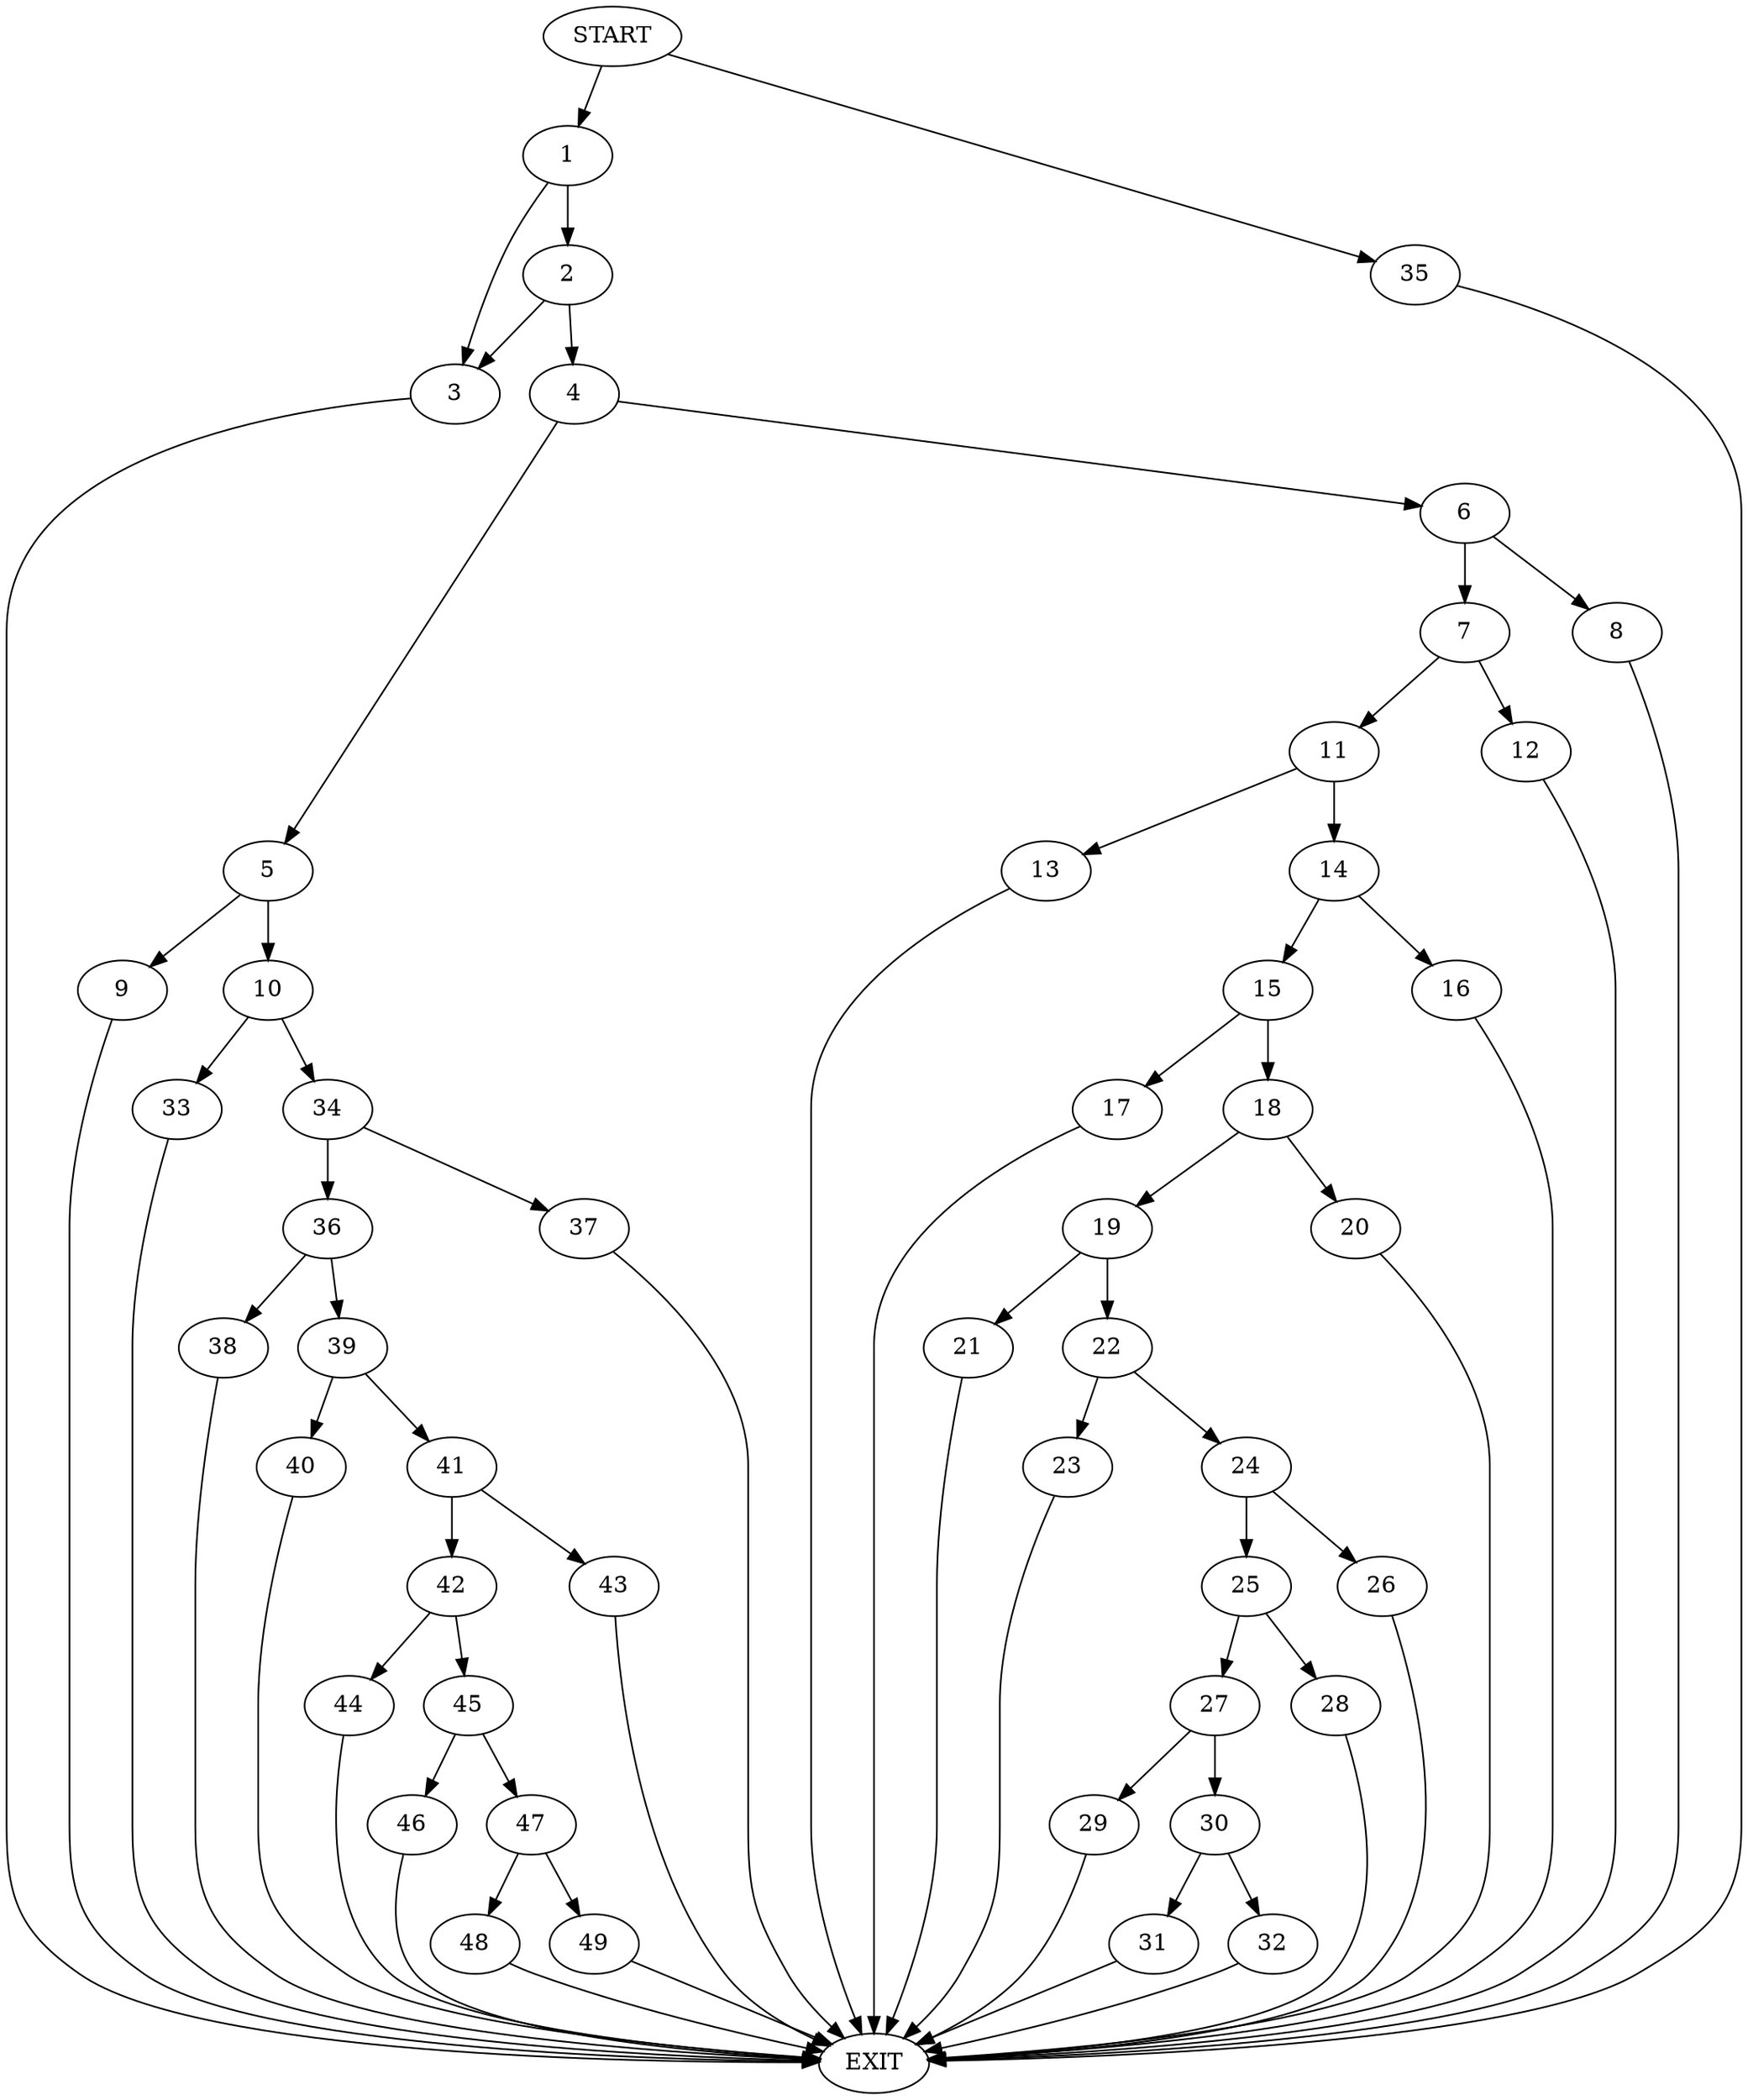 digraph {
0 [label="START"]
50 [label="EXIT"]
0 -> 1
1 -> 2
1 -> 3
3 -> 50
2 -> 4
2 -> 3
4 -> 5
4 -> 6
6 -> 7
6 -> 8
5 -> 9
5 -> 10
8 -> 50
7 -> 11
7 -> 12
12 -> 50
11 -> 13
11 -> 14
13 -> 50
14 -> 15
14 -> 16
16 -> 50
15 -> 17
15 -> 18
18 -> 19
18 -> 20
17 -> 50
19 -> 21
19 -> 22
20 -> 50
21 -> 50
22 -> 23
22 -> 24
24 -> 25
24 -> 26
23 -> 50
25 -> 27
25 -> 28
26 -> 50
27 -> 29
27 -> 30
28 -> 50
29 -> 50
30 -> 31
30 -> 32
32 -> 50
31 -> 50
10 -> 33
10 -> 34
9 -> 50
0 -> 35
35 -> 50
34 -> 36
34 -> 37
33 -> 50
37 -> 50
36 -> 38
36 -> 39
39 -> 40
39 -> 41
38 -> 50
40 -> 50
41 -> 42
41 -> 43
43 -> 50
42 -> 44
42 -> 45
44 -> 50
45 -> 46
45 -> 47
47 -> 48
47 -> 49
46 -> 50
48 -> 50
49 -> 50
}
